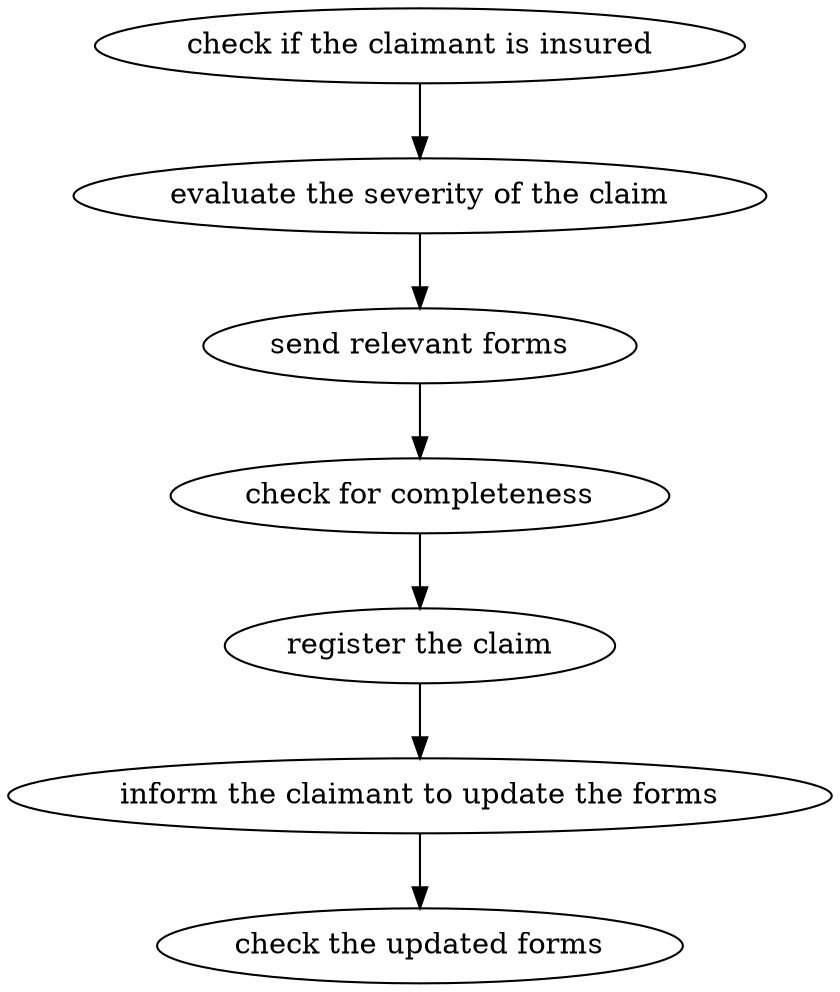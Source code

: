 strict digraph "doc-3.6" {
	graph [name="doc-3.6"];
	"check if the claimant is insured"	[attrs="{'type': 'Activity', 'label': 'check if the claimant is insured'}"];
	"evaluate the severity of the claim"	[attrs="{'type': 'Activity', 'label': 'evaluate the severity of the claim'}"];
	"check if the claimant is insured" -> "evaluate the severity of the claim"	[attrs="{'type': 'flow', 'label': 'flow'}"];
	"send relevant forms"	[attrs="{'type': 'Activity', 'label': 'send relevant forms'}"];
	"evaluate the severity of the claim" -> "send relevant forms"	[attrs="{'type': 'flow', 'label': 'flow'}"];
	"check for completeness"	[attrs="{'type': 'Activity', 'label': 'check for completeness'}"];
	"send relevant forms" -> "check for completeness"	[attrs="{'type': 'flow', 'label': 'flow'}"];
	"register the claim"	[attrs="{'type': 'Activity', 'label': 'register the claim'}"];
	"check for completeness" -> "register the claim"	[attrs="{'type': 'flow', 'label': 'flow'}"];
	"inform the claimant to update the forms"	[attrs="{'type': 'Activity', 'label': 'inform the claimant to update the forms'}"];
	"register the claim" -> "inform the claimant to update the forms"	[attrs="{'type': 'flow', 'label': 'flow'}"];
	"check the updated forms"	[attrs="{'type': 'Activity', 'label': 'check the updated forms'}"];
	"inform the claimant to update the forms" -> "check the updated forms"	[attrs="{'type': 'flow', 'label': 'flow'}"];
}
